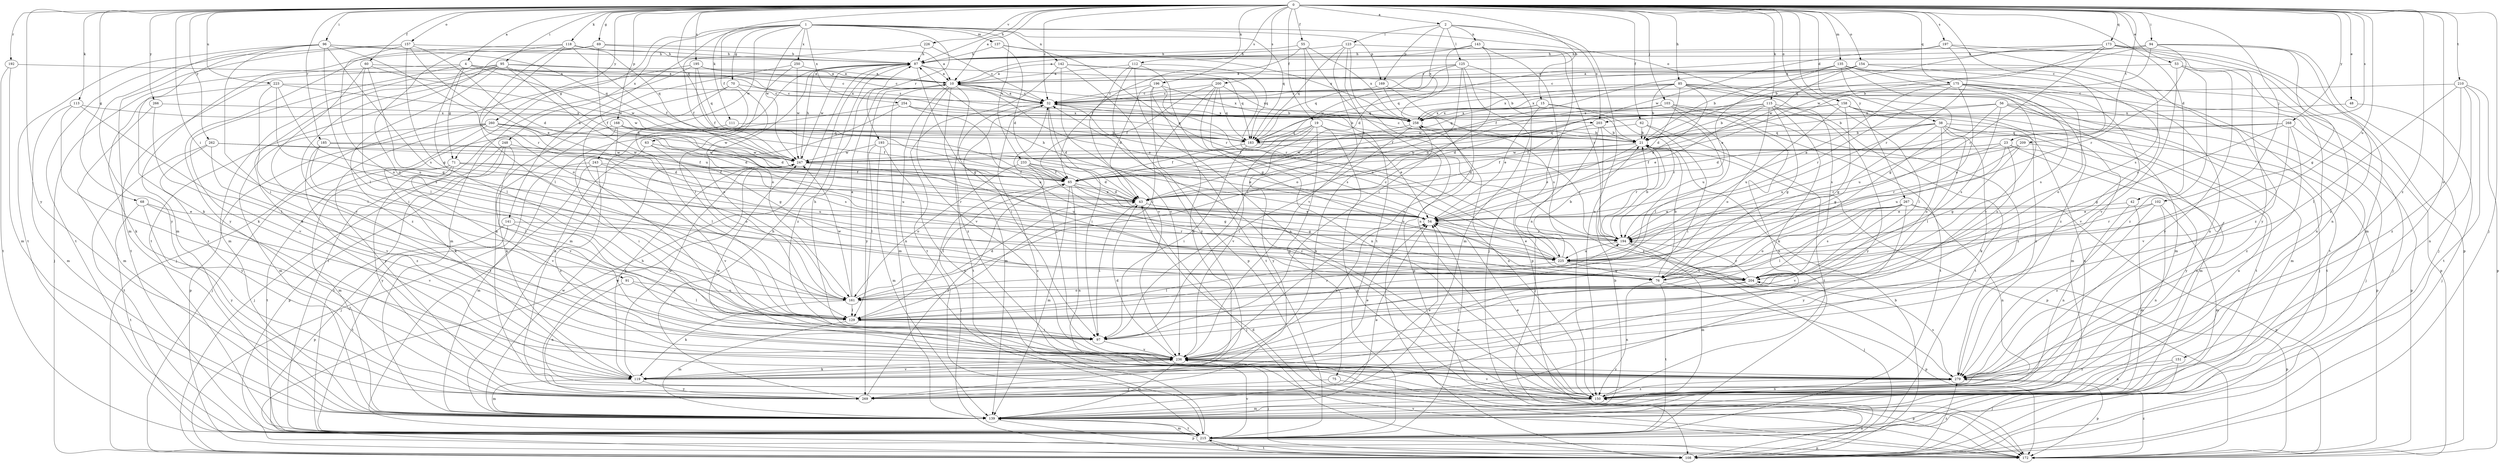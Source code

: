 strict digraph  {
0;
1;
2;
4;
10;
15;
19;
21;
23;
32;
38;
42;
43;
48;
53;
54;
55;
56;
60;
62;
63;
65;
68;
69;
70;
71;
75;
76;
85;
87;
91;
94;
95;
96;
97;
102;
103;
108;
111;
112;
113;
115;
118;
119;
123;
125;
129;
135;
137;
139;
141;
142;
143;
150;
151;
154;
157;
158;
161;
168;
169;
172;
173;
175;
183;
185;
192;
193;
194;
195;
196;
197;
200;
203;
204;
209;
210;
215;
223;
225;
226;
233;
236;
243;
247;
248;
250;
254;
258;
260;
262;
266;
267;
268;
269;
279;
0 -> 2  [label=a];
0 -> 4  [label=a];
0 -> 10  [label=a];
0 -> 15  [label=b];
0 -> 19  [label=f];
0 -> 23  [label=c];
0 -> 32  [label=c];
0 -> 38  [label=d];
0 -> 42  [label=d];
0 -> 48  [label=e];
0 -> 53  [label=e];
0 -> 55  [label=f];
0 -> 60  [label=f];
0 -> 62  [label=f];
0 -> 68  [label=g];
0 -> 69  [label=g];
0 -> 85  [label=h];
0 -> 87  [label=h];
0 -> 91  [label=i];
0 -> 94  [label=i];
0 -> 95  [label=i];
0 -> 96  [label=i];
0 -> 102  [label=j];
0 -> 103  [label=j];
0 -> 108  [label=j];
0 -> 111  [label=k];
0 -> 112  [label=k];
0 -> 113  [label=k];
0 -> 115  [label=k];
0 -> 118  [label=k];
0 -> 135  [label=m];
0 -> 151  [label=o];
0 -> 154  [label=o];
0 -> 157  [label=o];
0 -> 158  [label=o];
0 -> 168  [label=p];
0 -> 173  [label=q];
0 -> 175  [label=q];
0 -> 183  [label=q];
0 -> 185  [label=r];
0 -> 192  [label=r];
0 -> 195  [label=s];
0 -> 196  [label=s];
0 -> 197  [label=s];
0 -> 200  [label=s];
0 -> 203  [label=s];
0 -> 209  [label=t];
0 -> 210  [label=t];
0 -> 223  [label=u];
0 -> 225  [label=u];
0 -> 226  [label=v];
0 -> 260  [label=y];
0 -> 262  [label=y];
0 -> 266  [label=y];
0 -> 267  [label=y];
0 -> 268  [label=y];
0 -> 269  [label=y];
0 -> 279  [label=z];
1 -> 63  [label=f];
1 -> 70  [label=g];
1 -> 71  [label=g];
1 -> 137  [label=m];
1 -> 141  [label=n];
1 -> 142  [label=n];
1 -> 158  [label=o];
1 -> 169  [label=p];
1 -> 183  [label=q];
1 -> 193  [label=r];
1 -> 233  [label=v];
1 -> 243  [label=w];
1 -> 247  [label=w];
1 -> 248  [label=x];
1 -> 250  [label=x];
1 -> 254  [label=x];
2 -> 123  [label=l];
2 -> 125  [label=l];
2 -> 143  [label=n];
2 -> 150  [label=n];
2 -> 169  [label=p];
2 -> 203  [label=s];
2 -> 258  [label=x];
4 -> 10  [label=a];
4 -> 71  [label=g];
4 -> 108  [label=j];
4 -> 119  [label=k];
4 -> 129  [label=l];
4 -> 203  [label=s];
4 -> 247  [label=w];
4 -> 258  [label=x];
10 -> 32  [label=c];
10 -> 54  [label=e];
10 -> 97  [label=i];
10 -> 139  [label=m];
10 -> 150  [label=n];
10 -> 236  [label=v];
10 -> 258  [label=x];
10 -> 269  [label=y];
10 -> 279  [label=z];
15 -> 54  [label=e];
15 -> 183  [label=q];
15 -> 194  [label=r];
15 -> 225  [label=u];
15 -> 258  [label=x];
19 -> 54  [label=e];
19 -> 65  [label=f];
19 -> 75  [label=g];
19 -> 172  [label=p];
19 -> 183  [label=q];
19 -> 236  [label=v];
19 -> 269  [label=y];
21 -> 32  [label=c];
21 -> 43  [label=d];
21 -> 54  [label=e];
21 -> 172  [label=p];
21 -> 194  [label=r];
21 -> 247  [label=w];
23 -> 65  [label=f];
23 -> 150  [label=n];
23 -> 194  [label=r];
23 -> 204  [label=s];
23 -> 225  [label=u];
23 -> 247  [label=w];
23 -> 269  [label=y];
32 -> 10  [label=a];
32 -> 21  [label=b];
32 -> 43  [label=d];
32 -> 97  [label=i];
32 -> 139  [label=m];
32 -> 215  [label=t];
32 -> 258  [label=x];
38 -> 21  [label=b];
38 -> 76  [label=g];
38 -> 119  [label=k];
38 -> 129  [label=l];
38 -> 139  [label=m];
38 -> 150  [label=n];
38 -> 161  [label=o];
38 -> 172  [label=p];
38 -> 183  [label=q];
38 -> 225  [label=u];
42 -> 54  [label=e];
42 -> 139  [label=m];
42 -> 150  [label=n];
43 -> 54  [label=e];
43 -> 97  [label=i];
43 -> 108  [label=j];
48 -> 108  [label=j];
48 -> 258  [label=x];
53 -> 10  [label=a];
53 -> 150  [label=n];
53 -> 236  [label=v];
53 -> 269  [label=y];
53 -> 279  [label=z];
54 -> 87  [label=h];
54 -> 194  [label=r];
55 -> 65  [label=f];
55 -> 87  [label=h];
55 -> 108  [label=j];
55 -> 215  [label=t];
55 -> 258  [label=x];
56 -> 21  [label=b];
56 -> 108  [label=j];
56 -> 139  [label=m];
56 -> 204  [label=s];
56 -> 215  [label=t];
56 -> 225  [label=u];
56 -> 258  [label=x];
60 -> 10  [label=a];
60 -> 76  [label=g];
60 -> 129  [label=l];
60 -> 236  [label=v];
60 -> 247  [label=w];
62 -> 21  [label=b];
62 -> 97  [label=i];
62 -> 183  [label=q];
62 -> 215  [label=t];
63 -> 97  [label=i];
63 -> 161  [label=o];
63 -> 225  [label=u];
63 -> 247  [label=w];
65 -> 43  [label=d];
65 -> 76  [label=g];
65 -> 129  [label=l];
65 -> 139  [label=m];
65 -> 150  [label=n];
65 -> 225  [label=u];
68 -> 54  [label=e];
68 -> 215  [label=t];
68 -> 236  [label=v];
68 -> 269  [label=y];
69 -> 10  [label=a];
69 -> 54  [label=e];
69 -> 87  [label=h];
69 -> 139  [label=m];
69 -> 161  [label=o];
70 -> 32  [label=c];
70 -> 97  [label=i];
70 -> 161  [label=o];
70 -> 215  [label=t];
71 -> 65  [label=f];
71 -> 139  [label=m];
71 -> 194  [label=r];
71 -> 215  [label=t];
71 -> 225  [label=u];
71 -> 236  [label=v];
71 -> 269  [label=y];
75 -> 172  [label=p];
75 -> 269  [label=y];
76 -> 21  [label=b];
76 -> 150  [label=n];
76 -> 172  [label=p];
76 -> 215  [label=t];
85 -> 21  [label=b];
85 -> 32  [label=c];
85 -> 43  [label=d];
85 -> 54  [label=e];
85 -> 108  [label=j];
85 -> 129  [label=l];
85 -> 139  [label=m];
85 -> 183  [label=q];
85 -> 204  [label=s];
85 -> 258  [label=x];
87 -> 10  [label=a];
87 -> 76  [label=g];
87 -> 139  [label=m];
87 -> 161  [label=o];
87 -> 183  [label=q];
87 -> 247  [label=w];
87 -> 279  [label=z];
91 -> 129  [label=l];
91 -> 150  [label=n];
91 -> 161  [label=o];
94 -> 21  [label=b];
94 -> 32  [label=c];
94 -> 76  [label=g];
94 -> 87  [label=h];
94 -> 108  [label=j];
94 -> 183  [label=q];
94 -> 194  [label=r];
94 -> 279  [label=z];
95 -> 10  [label=a];
95 -> 32  [label=c];
95 -> 65  [label=f];
95 -> 97  [label=i];
95 -> 119  [label=k];
95 -> 139  [label=m];
95 -> 215  [label=t];
95 -> 225  [label=u];
95 -> 279  [label=z];
96 -> 87  [label=h];
96 -> 97  [label=i];
96 -> 119  [label=k];
96 -> 129  [label=l];
96 -> 183  [label=q];
96 -> 194  [label=r];
96 -> 204  [label=s];
96 -> 215  [label=t];
96 -> 269  [label=y];
97 -> 87  [label=h];
97 -> 236  [label=v];
102 -> 54  [label=e];
102 -> 139  [label=m];
102 -> 150  [label=n];
102 -> 194  [label=r];
102 -> 279  [label=z];
103 -> 43  [label=d];
103 -> 65  [label=f];
103 -> 129  [label=l];
103 -> 150  [label=n];
103 -> 215  [label=t];
103 -> 258  [label=x];
103 -> 279  [label=z];
108 -> 21  [label=b];
108 -> 87  [label=h];
108 -> 150  [label=n];
108 -> 215  [label=t];
108 -> 279  [label=z];
111 -> 21  [label=b];
111 -> 129  [label=l];
112 -> 10  [label=a];
112 -> 76  [label=g];
112 -> 150  [label=n];
112 -> 183  [label=q];
112 -> 236  [label=v];
112 -> 269  [label=y];
113 -> 129  [label=l];
113 -> 139  [label=m];
113 -> 258  [label=x];
113 -> 279  [label=z];
115 -> 21  [label=b];
115 -> 43  [label=d];
115 -> 54  [label=e];
115 -> 76  [label=g];
115 -> 119  [label=k];
115 -> 161  [label=o];
115 -> 215  [label=t];
115 -> 258  [label=x];
115 -> 269  [label=y];
118 -> 65  [label=f];
118 -> 87  [label=h];
118 -> 129  [label=l];
118 -> 161  [label=o];
118 -> 183  [label=q];
118 -> 215  [label=t];
118 -> 269  [label=y];
119 -> 54  [label=e];
119 -> 139  [label=m];
119 -> 236  [label=v];
119 -> 247  [label=w];
119 -> 258  [label=x];
119 -> 269  [label=y];
123 -> 87  [label=h];
123 -> 97  [label=i];
123 -> 150  [label=n];
123 -> 183  [label=q];
123 -> 194  [label=r];
123 -> 236  [label=v];
125 -> 10  [label=a];
125 -> 139  [label=m];
125 -> 161  [label=o];
125 -> 172  [label=p];
125 -> 183  [label=q];
125 -> 236  [label=v];
125 -> 247  [label=w];
129 -> 97  [label=i];
129 -> 139  [label=m];
129 -> 194  [label=r];
135 -> 10  [label=a];
135 -> 54  [label=e];
135 -> 65  [label=f];
135 -> 76  [label=g];
135 -> 150  [label=n];
135 -> 183  [label=q];
135 -> 215  [label=t];
135 -> 236  [label=v];
135 -> 279  [label=z];
137 -> 43  [label=d];
137 -> 87  [label=h];
137 -> 194  [label=r];
137 -> 258  [label=x];
139 -> 21  [label=b];
139 -> 54  [label=e];
139 -> 172  [label=p];
139 -> 215  [label=t];
139 -> 247  [label=w];
141 -> 172  [label=p];
141 -> 194  [label=r];
141 -> 215  [label=t];
141 -> 236  [label=v];
142 -> 10  [label=a];
142 -> 21  [label=b];
142 -> 172  [label=p];
142 -> 194  [label=r];
142 -> 215  [label=t];
142 -> 236  [label=v];
143 -> 10  [label=a];
143 -> 43  [label=d];
143 -> 87  [label=h];
143 -> 97  [label=i];
143 -> 108  [label=j];
143 -> 150  [label=n];
150 -> 32  [label=c];
150 -> 54  [label=e];
150 -> 139  [label=m];
150 -> 236  [label=v];
150 -> 258  [label=x];
150 -> 279  [label=z];
151 -> 108  [label=j];
151 -> 150  [label=n];
151 -> 279  [label=z];
154 -> 10  [label=a];
154 -> 21  [label=b];
154 -> 32  [label=c];
154 -> 204  [label=s];
154 -> 247  [label=w];
154 -> 279  [label=z];
157 -> 43  [label=d];
157 -> 54  [label=e];
157 -> 76  [label=g];
157 -> 87  [label=h];
157 -> 139  [label=m];
157 -> 161  [label=o];
157 -> 215  [label=t];
158 -> 76  [label=g];
158 -> 139  [label=m];
158 -> 215  [label=t];
158 -> 225  [label=u];
158 -> 247  [label=w];
158 -> 258  [label=x];
158 -> 279  [label=z];
161 -> 10  [label=a];
161 -> 43  [label=d];
161 -> 119  [label=k];
161 -> 129  [label=l];
161 -> 247  [label=w];
168 -> 43  [label=d];
168 -> 65  [label=f];
168 -> 76  [label=g];
168 -> 108  [label=j];
168 -> 119  [label=k];
168 -> 183  [label=q];
169 -> 32  [label=c];
169 -> 172  [label=p];
169 -> 204  [label=s];
172 -> 43  [label=d];
172 -> 236  [label=v];
172 -> 279  [label=z];
173 -> 21  [label=b];
173 -> 87  [label=h];
173 -> 139  [label=m];
173 -> 150  [label=n];
173 -> 172  [label=p];
173 -> 194  [label=r];
173 -> 247  [label=w];
175 -> 32  [label=c];
175 -> 54  [label=e];
175 -> 108  [label=j];
175 -> 161  [label=o];
175 -> 172  [label=p];
175 -> 194  [label=r];
175 -> 204  [label=s];
175 -> 225  [label=u];
175 -> 236  [label=v];
175 -> 258  [label=x];
183 -> 65  [label=f];
183 -> 97  [label=i];
183 -> 194  [label=r];
185 -> 43  [label=d];
185 -> 129  [label=l];
185 -> 247  [label=w];
185 -> 279  [label=z];
192 -> 10  [label=a];
192 -> 139  [label=m];
192 -> 215  [label=t];
193 -> 54  [label=e];
193 -> 129  [label=l];
193 -> 139  [label=m];
193 -> 150  [label=n];
193 -> 247  [label=w];
194 -> 21  [label=b];
194 -> 108  [label=j];
194 -> 139  [label=m];
194 -> 225  [label=u];
195 -> 10  [label=a];
195 -> 32  [label=c];
195 -> 65  [label=f];
195 -> 108  [label=j];
195 -> 139  [label=m];
195 -> 183  [label=q];
196 -> 21  [label=b];
196 -> 32  [label=c];
196 -> 43  [label=d];
196 -> 119  [label=k];
196 -> 215  [label=t];
196 -> 225  [label=u];
197 -> 87  [label=h];
197 -> 194  [label=r];
197 -> 204  [label=s];
197 -> 247  [label=w];
197 -> 269  [label=y];
200 -> 32  [label=c];
200 -> 65  [label=f];
200 -> 129  [label=l];
200 -> 150  [label=n];
200 -> 183  [label=q];
200 -> 204  [label=s];
200 -> 258  [label=x];
203 -> 21  [label=b];
203 -> 65  [label=f];
203 -> 108  [label=j];
203 -> 279  [label=z];
204 -> 97  [label=i];
204 -> 161  [label=o];
204 -> 172  [label=p];
204 -> 194  [label=r];
209 -> 65  [label=f];
209 -> 76  [label=g];
209 -> 150  [label=n];
209 -> 194  [label=r];
209 -> 247  [label=w];
210 -> 32  [label=c];
210 -> 129  [label=l];
210 -> 150  [label=n];
210 -> 172  [label=p];
210 -> 215  [label=t];
210 -> 279  [label=z];
215 -> 32  [label=c];
215 -> 54  [label=e];
215 -> 108  [label=j];
215 -> 139  [label=m];
215 -> 172  [label=p];
215 -> 236  [label=v];
223 -> 32  [label=c];
223 -> 119  [label=k];
223 -> 129  [label=l];
223 -> 204  [label=s];
223 -> 225  [label=u];
223 -> 247  [label=w];
225 -> 21  [label=b];
225 -> 32  [label=c];
225 -> 54  [label=e];
225 -> 76  [label=g];
225 -> 129  [label=l];
225 -> 204  [label=s];
226 -> 32  [label=c];
226 -> 65  [label=f];
226 -> 87  [label=h];
233 -> 43  [label=d];
233 -> 54  [label=e];
233 -> 65  [label=f];
233 -> 76  [label=g];
233 -> 108  [label=j];
233 -> 161  [label=o];
236 -> 32  [label=c];
236 -> 43  [label=d];
236 -> 54  [label=e];
236 -> 108  [label=j];
236 -> 119  [label=k];
236 -> 139  [label=m];
236 -> 279  [label=z];
243 -> 65  [label=f];
243 -> 108  [label=j];
243 -> 139  [label=m];
243 -> 236  [label=v];
243 -> 279  [label=z];
247 -> 65  [label=f];
247 -> 87  [label=h];
247 -> 119  [label=k];
247 -> 225  [label=u];
248 -> 108  [label=j];
248 -> 172  [label=p];
248 -> 215  [label=t];
248 -> 236  [label=v];
248 -> 247  [label=w];
250 -> 10  [label=a];
250 -> 129  [label=l];
250 -> 150  [label=n];
250 -> 247  [label=w];
254 -> 150  [label=n];
254 -> 183  [label=q];
254 -> 215  [label=t];
254 -> 225  [label=u];
254 -> 258  [label=x];
258 -> 21  [label=b];
258 -> 65  [label=f];
258 -> 97  [label=i];
260 -> 21  [label=b];
260 -> 43  [label=d];
260 -> 119  [label=k];
260 -> 139  [label=m];
260 -> 172  [label=p];
260 -> 204  [label=s];
260 -> 247  [label=w];
260 -> 269  [label=y];
262 -> 65  [label=f];
262 -> 215  [label=t];
262 -> 236  [label=v];
262 -> 247  [label=w];
262 -> 269  [label=y];
266 -> 139  [label=m];
266 -> 236  [label=v];
266 -> 258  [label=x];
267 -> 54  [label=e];
267 -> 129  [label=l];
267 -> 150  [label=n];
267 -> 161  [label=o];
267 -> 172  [label=p];
267 -> 204  [label=s];
267 -> 236  [label=v];
267 -> 269  [label=y];
268 -> 43  [label=d];
268 -> 76  [label=g];
268 -> 172  [label=p];
268 -> 183  [label=q];
268 -> 236  [label=v];
268 -> 279  [label=z];
269 -> 54  [label=e];
269 -> 65  [label=f];
269 -> 87  [label=h];
269 -> 247  [label=w];
279 -> 150  [label=n];
279 -> 172  [label=p];
279 -> 204  [label=s];
279 -> 247  [label=w];
}
